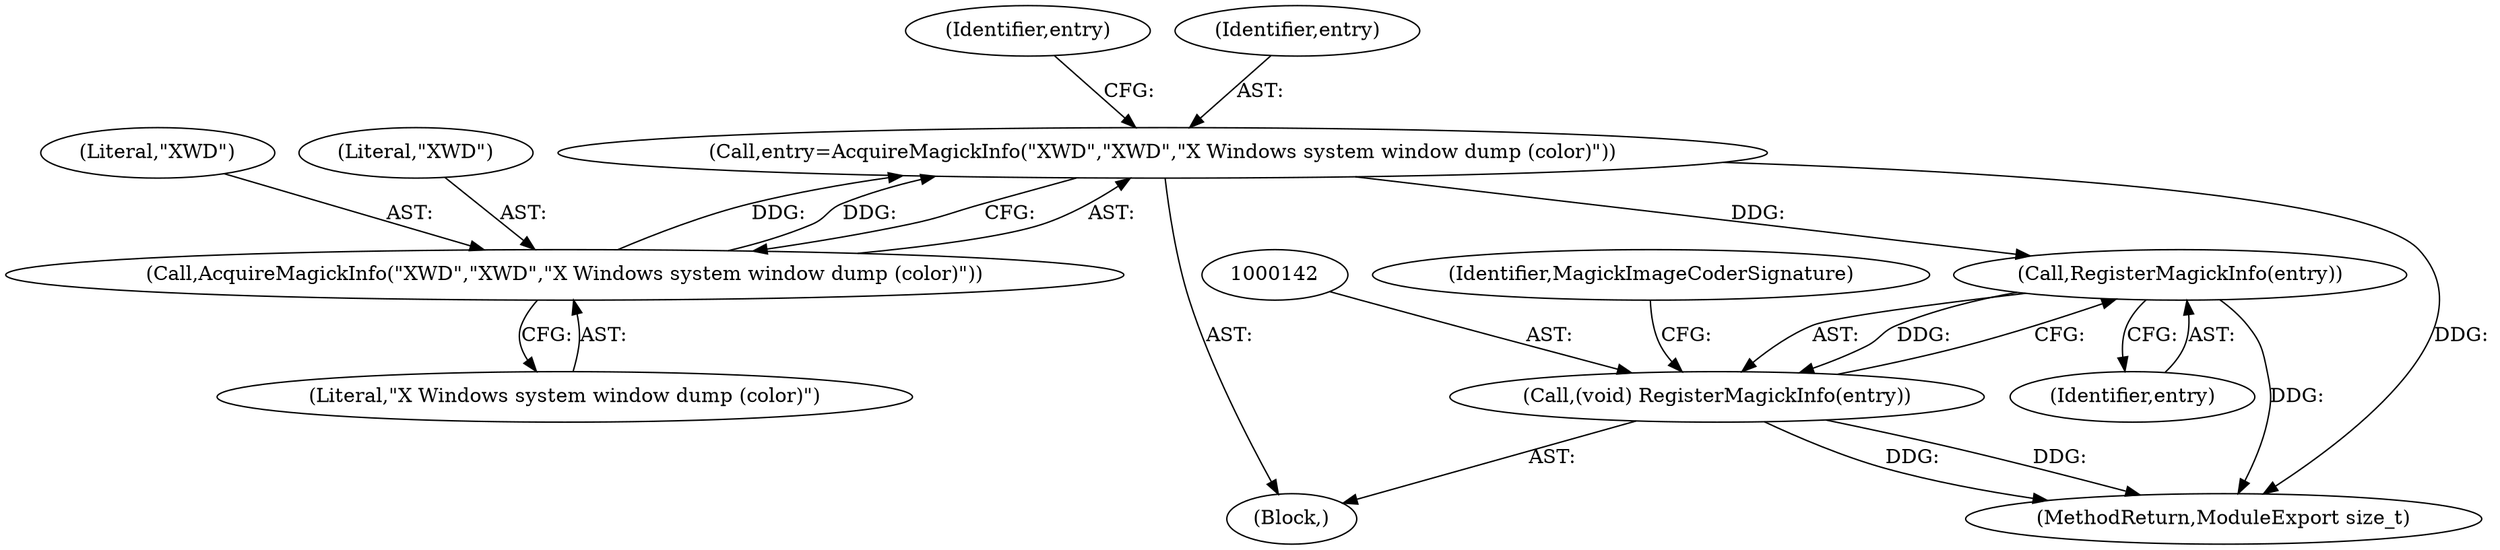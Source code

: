 digraph "0_ImageMagick_c78993d138bf480ab4652b5a48379d4ff75ba5f7_0@pointer" {
"1000104" [label="(Call,entry=AcquireMagickInfo(\"XWD\",\"XWD\",\"X Windows system window dump (color)\"))"];
"1000106" [label="(Call,AcquireMagickInfo(\"XWD\",\"XWD\",\"X Windows system window dump (color)\"))"];
"1000143" [label="(Call,RegisterMagickInfo(entry))"];
"1000141" [label="(Call,(void) RegisterMagickInfo(entry))"];
"1000109" [label="(Literal,\"X Windows system window dump (color)\")"];
"1000143" [label="(Call,RegisterMagickInfo(entry))"];
"1000141" [label="(Call,(void) RegisterMagickInfo(entry))"];
"1000102" [label="(Block,)"];
"1000108" [label="(Literal,\"XWD\")"];
"1000112" [label="(Identifier,entry)"];
"1000104" [label="(Call,entry=AcquireMagickInfo(\"XWD\",\"XWD\",\"X Windows system window dump (color)\"))"];
"1000147" [label="(MethodReturn,ModuleExport size_t)"];
"1000146" [label="(Identifier,MagickImageCoderSignature)"];
"1000105" [label="(Identifier,entry)"];
"1000106" [label="(Call,AcquireMagickInfo(\"XWD\",\"XWD\",\"X Windows system window dump (color)\"))"];
"1000144" [label="(Identifier,entry)"];
"1000107" [label="(Literal,\"XWD\")"];
"1000104" -> "1000102"  [label="AST: "];
"1000104" -> "1000106"  [label="CFG: "];
"1000105" -> "1000104"  [label="AST: "];
"1000106" -> "1000104"  [label="AST: "];
"1000112" -> "1000104"  [label="CFG: "];
"1000104" -> "1000147"  [label="DDG: "];
"1000106" -> "1000104"  [label="DDG: "];
"1000106" -> "1000104"  [label="DDG: "];
"1000104" -> "1000143"  [label="DDG: "];
"1000106" -> "1000109"  [label="CFG: "];
"1000107" -> "1000106"  [label="AST: "];
"1000108" -> "1000106"  [label="AST: "];
"1000109" -> "1000106"  [label="AST: "];
"1000143" -> "1000141"  [label="AST: "];
"1000143" -> "1000144"  [label="CFG: "];
"1000144" -> "1000143"  [label="AST: "];
"1000141" -> "1000143"  [label="CFG: "];
"1000143" -> "1000147"  [label="DDG: "];
"1000143" -> "1000141"  [label="DDG: "];
"1000141" -> "1000102"  [label="AST: "];
"1000142" -> "1000141"  [label="AST: "];
"1000146" -> "1000141"  [label="CFG: "];
"1000141" -> "1000147"  [label="DDG: "];
"1000141" -> "1000147"  [label="DDG: "];
}

